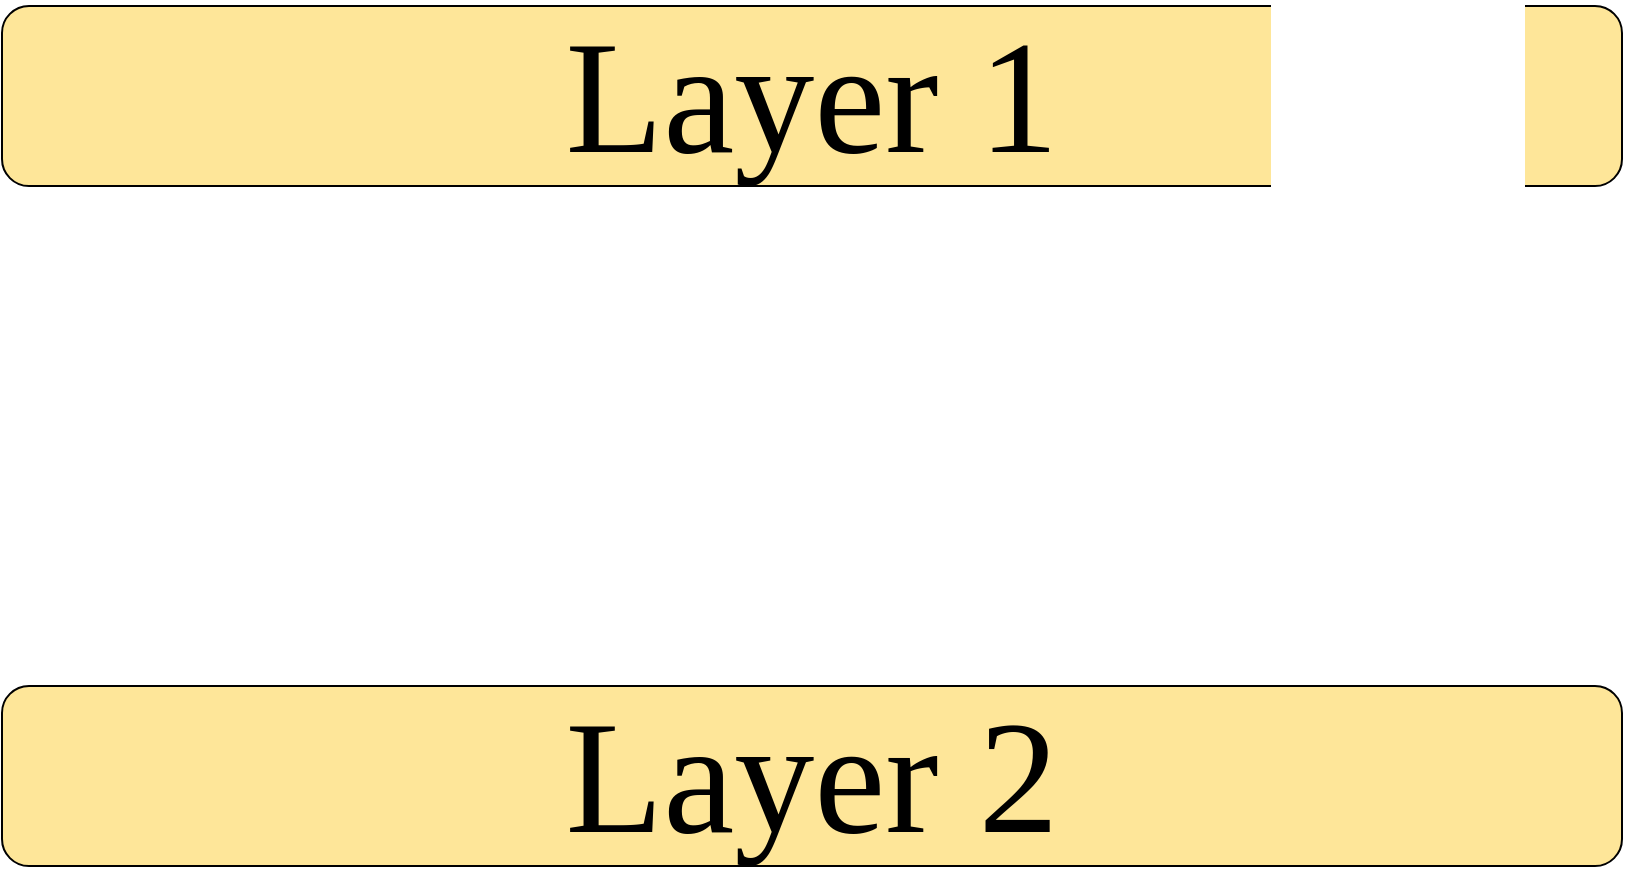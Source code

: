 <mxfile version="28.1.0">
  <diagram name="第 1 页" id="T9pxBE5IBgKllSfxurPP">
    <mxGraphModel dx="3670" dy="2950" grid="1" gridSize="10" guides="1" tooltips="1" connect="1" arrows="1" fold="1" page="1" pageScale="1" pageWidth="827" pageHeight="1169" math="0" shadow="0">
      <root>
        <mxCell id="0" />
        <mxCell id="1" parent="0" />
        <mxCell id="SlmCnSXpyHfHbI5BVayt-1" value="Layer 1" style="rounded=1;whiteSpace=wrap;html=1;fontFamily=Times New Roman;fontSize=80;fillColor=light-dark(#fee699, #ededed);" vertex="1" parent="1">
          <mxGeometry x="17" y="390" width="810" height="90" as="geometry" />
        </mxCell>
        <mxCell id="SlmCnSXpyHfHbI5BVayt-2" value="Layer 2" style="rounded=1;whiteSpace=wrap;html=1;fontFamily=Times New Roman;fontSize=80;fillColor=#FEE699;" vertex="1" parent="1">
          <mxGeometry x="17" y="730" width="810" height="90" as="geometry" />
        </mxCell>
      </root>
    </mxGraphModel>
  </diagram>
</mxfile>
